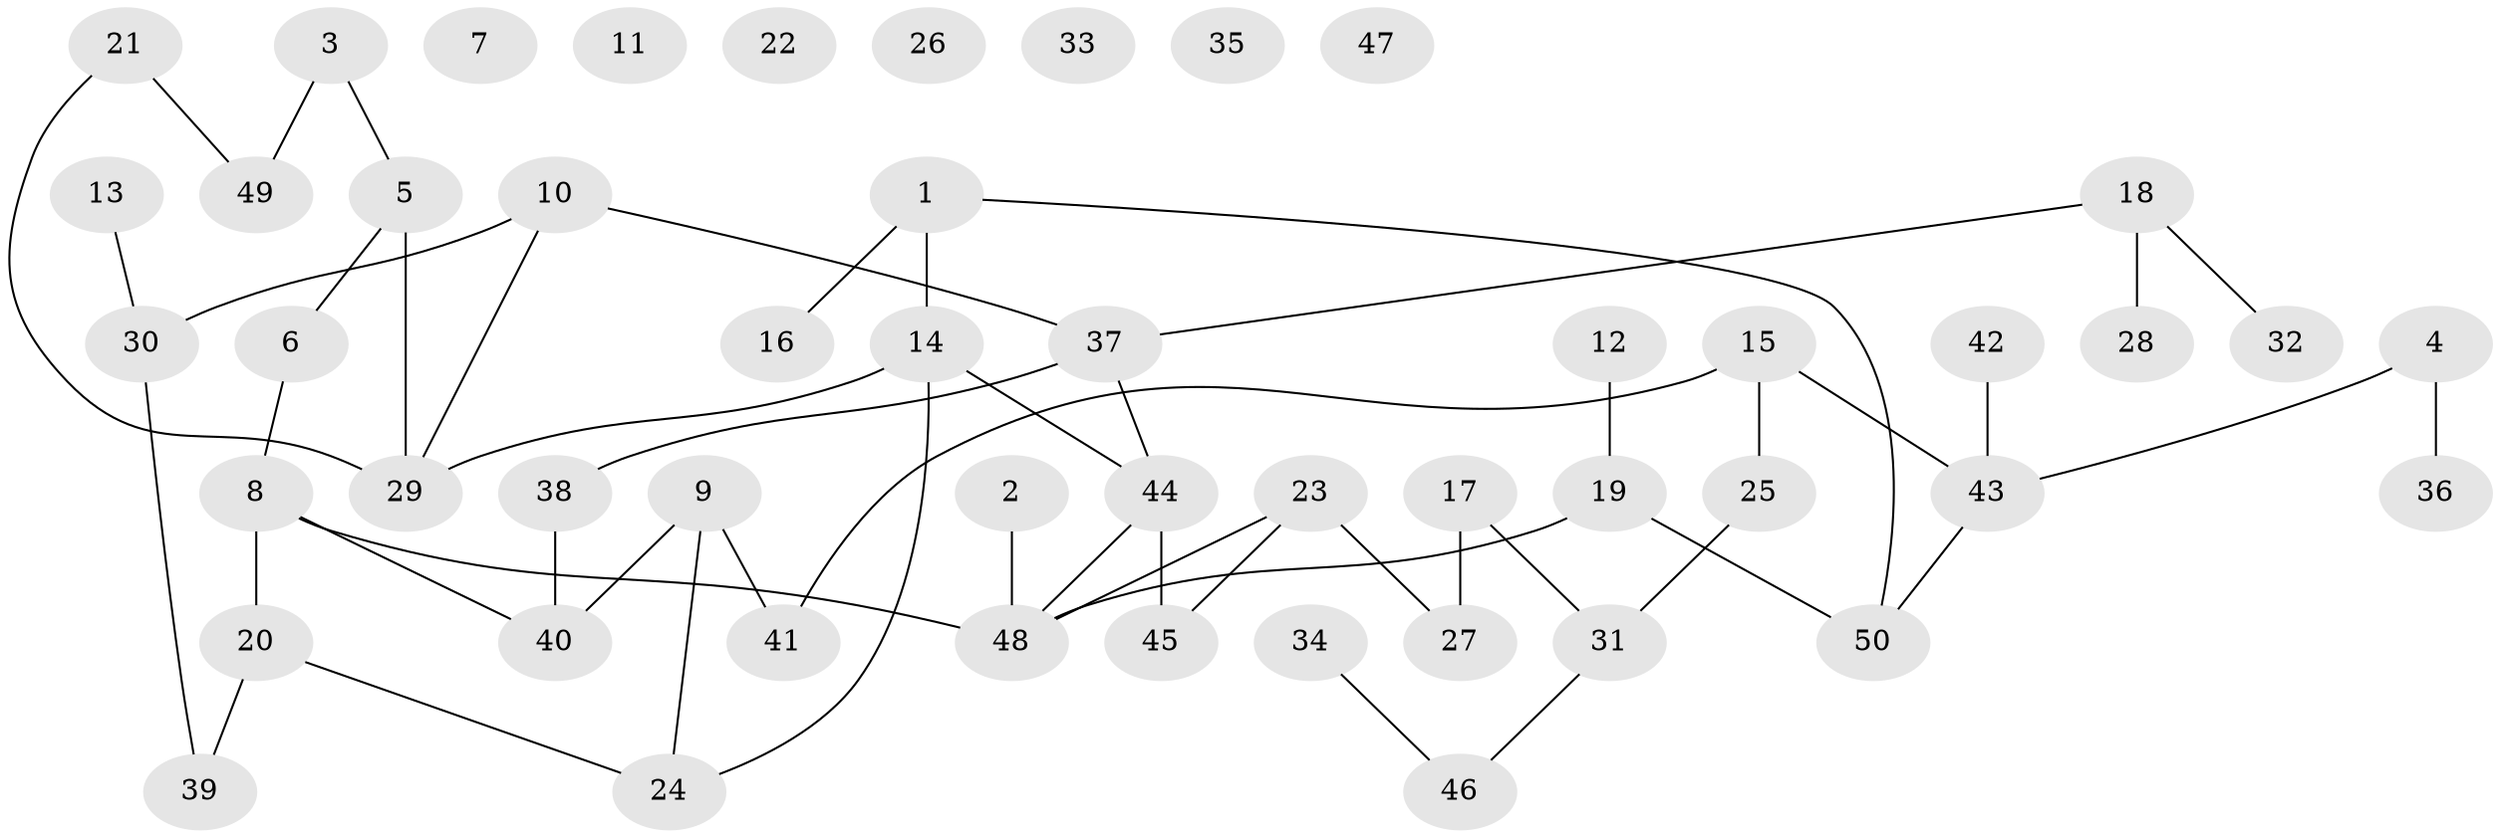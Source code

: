 // Generated by graph-tools (version 1.1) at 2025/49/03/09/25 03:49:05]
// undirected, 50 vertices, 53 edges
graph export_dot {
graph [start="1"]
  node [color=gray90,style=filled];
  1;
  2;
  3;
  4;
  5;
  6;
  7;
  8;
  9;
  10;
  11;
  12;
  13;
  14;
  15;
  16;
  17;
  18;
  19;
  20;
  21;
  22;
  23;
  24;
  25;
  26;
  27;
  28;
  29;
  30;
  31;
  32;
  33;
  34;
  35;
  36;
  37;
  38;
  39;
  40;
  41;
  42;
  43;
  44;
  45;
  46;
  47;
  48;
  49;
  50;
  1 -- 14;
  1 -- 16;
  1 -- 50;
  2 -- 48;
  3 -- 5;
  3 -- 49;
  4 -- 36;
  4 -- 43;
  5 -- 6;
  5 -- 29;
  6 -- 8;
  8 -- 20;
  8 -- 40;
  8 -- 48;
  9 -- 24;
  9 -- 40;
  9 -- 41;
  10 -- 29;
  10 -- 30;
  10 -- 37;
  12 -- 19;
  13 -- 30;
  14 -- 24;
  14 -- 29;
  14 -- 44;
  15 -- 25;
  15 -- 41;
  15 -- 43;
  17 -- 27;
  17 -- 31;
  18 -- 28;
  18 -- 32;
  18 -- 37;
  19 -- 48;
  19 -- 50;
  20 -- 24;
  20 -- 39;
  21 -- 29;
  21 -- 49;
  23 -- 27;
  23 -- 45;
  23 -- 48;
  25 -- 31;
  30 -- 39;
  31 -- 46;
  34 -- 46;
  37 -- 38;
  37 -- 44;
  38 -- 40;
  42 -- 43;
  43 -- 50;
  44 -- 45;
  44 -- 48;
}
